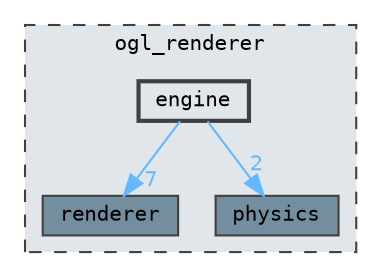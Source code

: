 digraph "C:/Users/s239074/Documents/ogl_renderer/ogl_renderer/engine"
{
 // LATEX_PDF_SIZE
  bgcolor="transparent";
  edge [fontname=Terminal,fontsize=10,labelfontname=Helvetica,labelfontsize=10];
  node [fontname=Terminal,fontsize=10,shape=box,height=0.2,width=0.4];
  compound=true
  subgraph clusterdir_2b2a168c9e13632d0f1f804bd0adc88f {
    graph [ bgcolor="#e0e6e9", pencolor="grey25", label="ogl_renderer", fontname=Terminal,fontsize=10 style="filled,dashed", URL="dir_2b2a168c9e13632d0f1f804bd0adc88f.html",tooltip=""]
  dir_1b3b63ba526ce20b68b39a898b8fe507 [label="renderer", fillcolor="#738e9e", color="grey25", style="filled", URL="dir_1b3b63ba526ce20b68b39a898b8fe507.html",tooltip=""];
  dir_eab6abb7a0d6c10319759a047a21e4ac [label="physics", fillcolor="#738e9e", color="grey25", style="filled", URL="dir_eab6abb7a0d6c10319759a047a21e4ac.html",tooltip=""];
  dir_0ab00c0635e63e1504d17e57dc41b5b8 [label="engine", fillcolor="#e0e6e9", color="grey25", style="filled,bold", URL="dir_0ab00c0635e63e1504d17e57dc41b5b8.html",tooltip=""];
  }
  dir_0ab00c0635e63e1504d17e57dc41b5b8->dir_1b3b63ba526ce20b68b39a898b8fe507 [headlabel="7", labeldistance=1.5 headhref="dir_000000_000003.html" color="steelblue1" fontcolor="steelblue1"];
  dir_0ab00c0635e63e1504d17e57dc41b5b8->dir_eab6abb7a0d6c10319759a047a21e4ac [headlabel="2", labeldistance=1.5 headhref="dir_000000_000002.html" color="steelblue1" fontcolor="steelblue1"];
}

